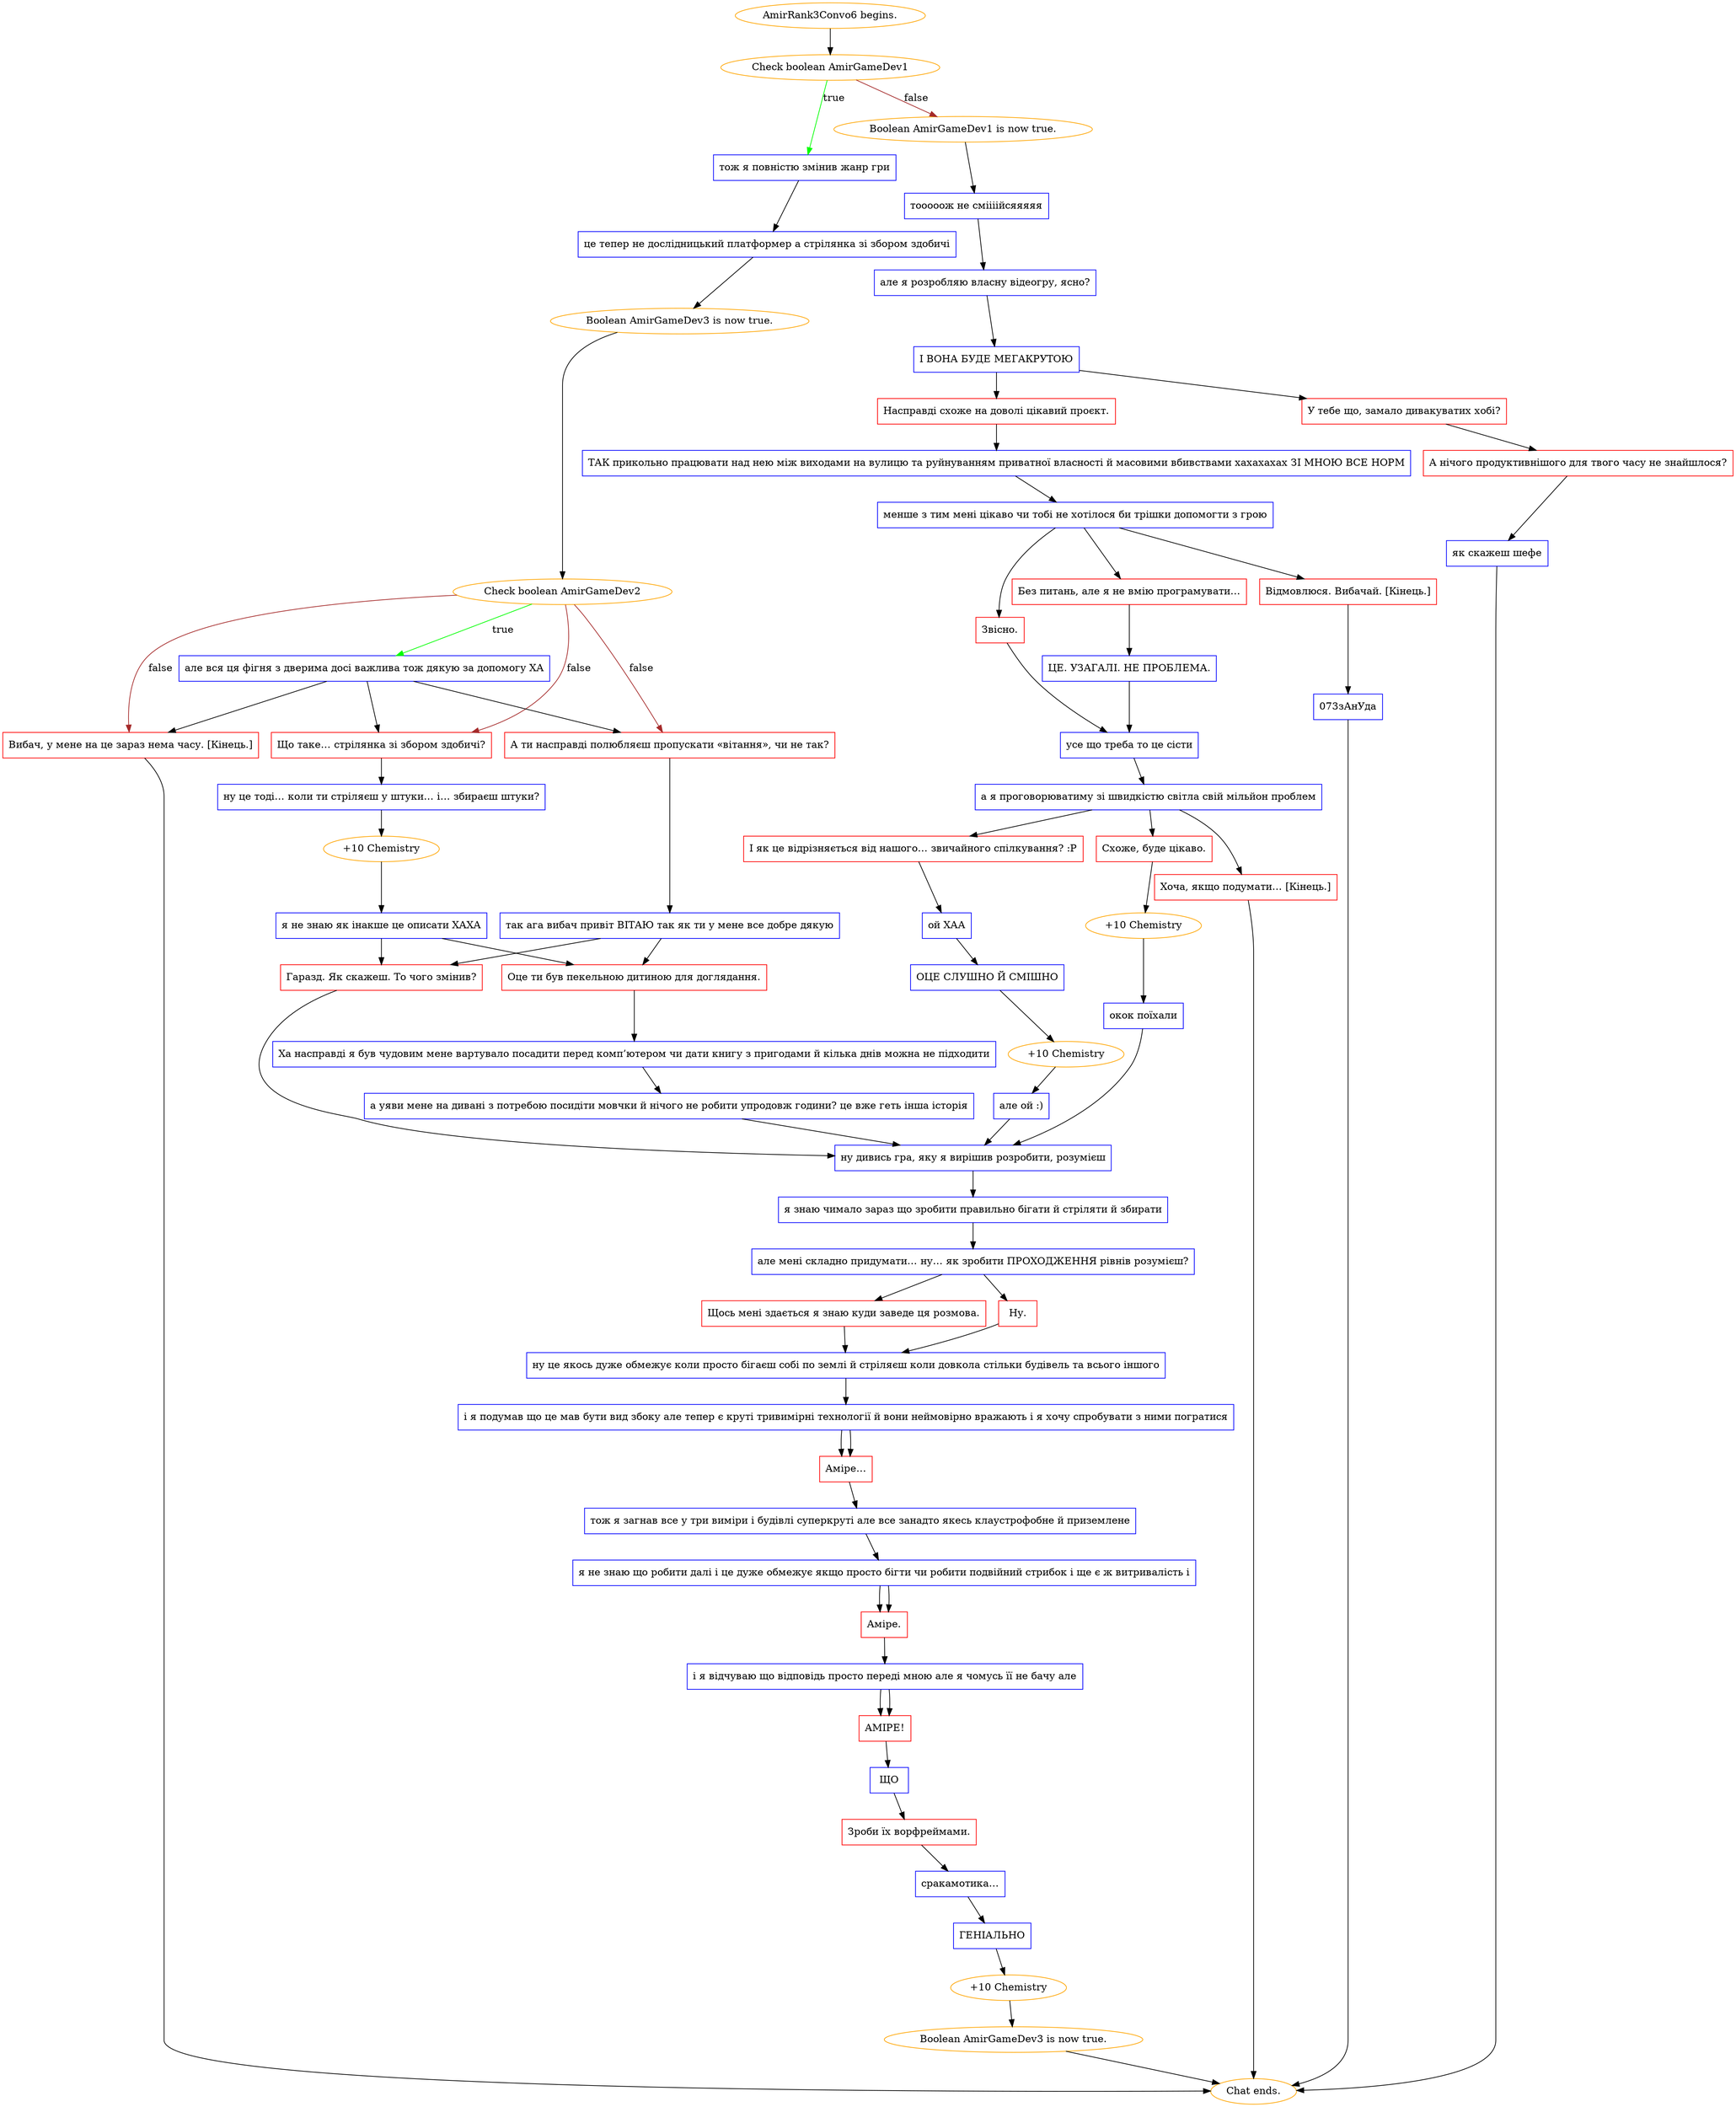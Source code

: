 digraph {
	"AmirRank3Convo6 begins." [color=orange];
		"AmirRank3Convo6 begins." -> j2152980262;
	j2152980262 [label="Check boolean AmirGameDev1",color=orange];
		j2152980262 -> j676825769 [label=true,color=green];
		j2152980262 -> j3373074124 [label=false,color=brown];
	j676825769 [label="тож я повністю змінив жанр гри",shape=box,color=blue];
		j676825769 -> j1205618469;
	j3373074124 [label="Boolean AmirGameDev1 is now true.",color=orange];
		j3373074124 -> j2506157135;
	j1205618469 [label="це тепер не дослідницький платформер а стрілянка зі збором здобичі",shape=box,color=blue];
		j1205618469 -> j791815078;
	j2506157135 [label="тооооож не сміііійсяяяяя",shape=box,color=blue];
		j2506157135 -> j4269727952;
	j791815078 [label="Boolean AmirGameDev3 is now true.",color=orange];
		j791815078 -> j1094475645;
	j4269727952 [label="але я розробляю власну відеогру, ясно?",shape=box,color=blue];
		j4269727952 -> j3352007017;
	j1094475645 [label="Check boolean AmirGameDev2",color=orange];
		j1094475645 -> j764996353 [label=true,color=green];
		j1094475645 -> j3802578424 [label=false,color=brown];
		j1094475645 -> j3702327972 [label=false,color=brown];
		j1094475645 -> j865676182 [label=false,color=brown];
	j3352007017 [label="І ВОНА БУДЕ МЕГАКРУТОЮ",shape=box,color=blue];
		j3352007017 -> j2190738390;
		j3352007017 -> j49579621;
	j764996353 [label="але вся ця фігня з дверима досі важлива тож дякую за допомогу ХА",shape=box,color=blue];
		j764996353 -> j865676182;
		j764996353 -> j3802578424;
		j764996353 -> j3702327972;
	j3802578424 [label="Вибач, у мене на це зараз нема часу. [Кінець.]",shape=box,color=red];
		j3802578424 -> "Chat ends.";
	j3702327972 [label="Що таке… стрілянка зі збором здобичі?",shape=box,color=red];
		j3702327972 -> j1082370568;
	j865676182 [label="А ти насправді полюбляєш пропускати «вітання», чи не так?",shape=box,color=red];
		j865676182 -> j3286821427;
	j2190738390 [label="Насправді схоже на доволі цікавий проєкт.",shape=box,color=red];
		j2190738390 -> j2161554544;
	j49579621 [label="У тебе що, замало дивакуватих хобі?",shape=box,color=red];
		j49579621 -> j3376854705;
	"Chat ends." [color=orange];
	j1082370568 [label="ну це тоді… коли ти стріляєш у штуки… і… збираєш штуки?",shape=box,color=blue];
		j1082370568 -> j2106297584;
	j3286821427 [label="так ага вибач привіт ВІТАЮ так як ти у мене все добре дякую",shape=box,color=blue];
		j3286821427 -> j4104028226;
		j3286821427 -> j50615275;
	j2161554544 [label="ТАК прикольно працювати над нею між виходами на вулицю та руйнуванням приватної власності й масовими вбивствами хахахахах ЗІ МНОЮ ВСЕ НОРМ",shape=box,color=blue];
		j2161554544 -> j2368728862;
	j3376854705 [label="А нічого продуктивнішого для твого часу не знайшлося?",shape=box,color=red];
		j3376854705 -> j2703430741;
	j2106297584 [label="+10 Chemistry",color=orange];
		j2106297584 -> j1950320182;
	j4104028226 [label="Оце ти був пекельною дитиною для доглядання.",shape=box,color=red];
		j4104028226 -> j1954357460;
	j50615275 [label="Гаразд. Як скажеш. То чого змінив?",shape=box,color=red];
		j50615275 -> j4232050335;
	j2368728862 [label="менше з тим мені цікаво чи тобі не хотілося би трішки допомогти з грою",shape=box,color=blue];
		j2368728862 -> j136342115;
		j2368728862 -> j1877354521;
		j2368728862 -> j3679702123;
	j2703430741 [label="як скажеш шефе",shape=box,color=blue];
		j2703430741 -> "Chat ends.";
	j1950320182 [label="я не знаю як інакше це описати ХАХА",shape=box,color=blue];
		j1950320182 -> j50615275;
		j1950320182 -> j4104028226;
	j1954357460 [label="Ха насправді я був чудовим мене вартувало посадити перед комп’ютером чи дати книгу з пригодами й кілька днів можна не підходити",shape=box,color=blue];
		j1954357460 -> j2910466841;
	j4232050335 [label="ну дивись гра, яку я вирішив розробити, розумієш",shape=box,color=blue];
		j4232050335 -> j70571226;
	j136342115 [label="Без питань, але я не вмію програмувати…",shape=box,color=red];
		j136342115 -> j356760160;
	j1877354521 [label="Звісно.",shape=box,color=red];
		j1877354521 -> j398297255;
	j3679702123 [label="Відмовлюся. Вибачай. [Кінець.]",shape=box,color=red];
		j3679702123 -> j2103628616;
	j2910466841 [label="а уяви мене на дивані з потребою посидіти мовчки й нічого не робити упродовж години? це вже геть інша історія",shape=box,color=blue];
		j2910466841 -> j4232050335;
	j70571226 [label="я знаю чимало зараз що зробити правильно бігати й стріляти й збирати",shape=box,color=blue];
		j70571226 -> j3171480082;
	j356760160 [label="ЦЕ. УЗАГАЛІ. НЕ ПРОБЛЕМА.",shape=box,color=blue];
		j356760160 -> j398297255;
	j398297255 [label="усе що треба то це сісти",shape=box,color=blue];
		j398297255 -> j3625835563;
	j2103628616 [label="073зАнУда",shape=box,color=blue];
		j2103628616 -> "Chat ends.";
	j3171480082 [label="але мені складно придумати… ну… як зробити ПРОХОДЖЕННЯ рівнів розумієш?",shape=box,color=blue];
		j3171480082 -> j2128029958;
		j3171480082 -> j3500223574;
	j3625835563 [label="а я проговорюватиму зі швидкістю світла свій мільйон проблем",shape=box,color=blue];
		j3625835563 -> j3054666973;
		j3625835563 -> j761808758;
		j3625835563 -> j1764125245;
	j2128029958 [label="Ну.",shape=box,color=red];
		j2128029958 -> j778237039;
	j3500223574 [label="Щось мені здається я знаю куди заведе ця розмова.",shape=box,color=red];
		j3500223574 -> j778237039;
	j3054666973 [label="І як це відрізняється від нашого… звичайного спілкування? :Р",shape=box,color=red];
		j3054666973 -> j3592836672;
	j761808758 [label="Схоже, буде цікаво.",shape=box,color=red];
		j761808758 -> j971053932;
	j1764125245 [label="Хоча, якщо подумати… [Кінець.]",shape=box,color=red];
		j1764125245 -> "Chat ends.";
	j778237039 [label="ну це якось дуже обмежує коли просто бігаєш собі по землі й стріляєш коли довкола стільки будівель та всього іншого",shape=box,color=blue];
		j778237039 -> j87755660;
	j3592836672 [label="ой ХАА",shape=box,color=blue];
		j3592836672 -> j117532112;
	j971053932 [label="+10 Chemistry",color=orange];
		j971053932 -> j982908678;
	j87755660 [label="і я подумав що це мав бути вид збоку але тепер є круті тривимірні технології й вони неймовірно вражають і я хочу спробувати з ними погратися",shape=box,color=blue];
		j87755660 -> j2786538458;
		j87755660 -> j2786538458;
	j117532112 [label="ОЦЕ СЛУШНО Й СМІШНО",shape=box,color=blue];
		j117532112 -> j3950932105;
	j982908678 [label="окок поїхали",shape=box,color=blue];
		j982908678 -> j4232050335;
	j2786538458 [label="Аміре…",shape=box,color=red];
		j2786538458 -> j2980079605;
	j3950932105 [label="+10 Chemistry",color=orange];
		j3950932105 -> j3568093998;
	j2980079605 [label="тож я загнав все у три виміри і будівлі суперкруті але все занадто якесь клаустрофобне й приземлене",shape=box,color=blue];
		j2980079605 -> j4153304460;
	j3568093998 [label="але ой :)",shape=box,color=blue];
		j3568093998 -> j4232050335;
	j4153304460 [label="я не знаю що робити далі і це дуже обмежує якщо просто бігти чи робити подвійний стрибок і ще є ж витривалість і",shape=box,color=blue];
		j4153304460 -> j2132212637;
		j4153304460 -> j2132212637;
	j2132212637 [label="Аміре.",shape=box,color=red];
		j2132212637 -> j4200017435;
	j4200017435 [label="і я відчуваю що відповідь просто переді мною але я чомусь її не бачу але",shape=box,color=blue];
		j4200017435 -> j791520455;
		j4200017435 -> j791520455;
	j791520455 [label="АМІРЕ!",shape=box,color=red];
		j791520455 -> j2053260961;
	j2053260961 [label="ЩО",shape=box,color=blue];
		j2053260961 -> j1736116943;
	j1736116943 [label="Зроби їх ворфреймами.",shape=box,color=red];
		j1736116943 -> j1291585721;
	j1291585721 [label="сракамотика…",shape=box,color=blue];
		j1291585721 -> j3091514323;
	j3091514323 [label="ГЕНІАЛЬНО",shape=box,color=blue];
		j3091514323 -> j599255107;
	j599255107 [label="+10 Chemistry",color=orange];
		j599255107 -> j2864669795;
	j2864669795 [label="Boolean AmirGameDev3 is now true.",color=orange];
		j2864669795 -> "Chat ends.";
}